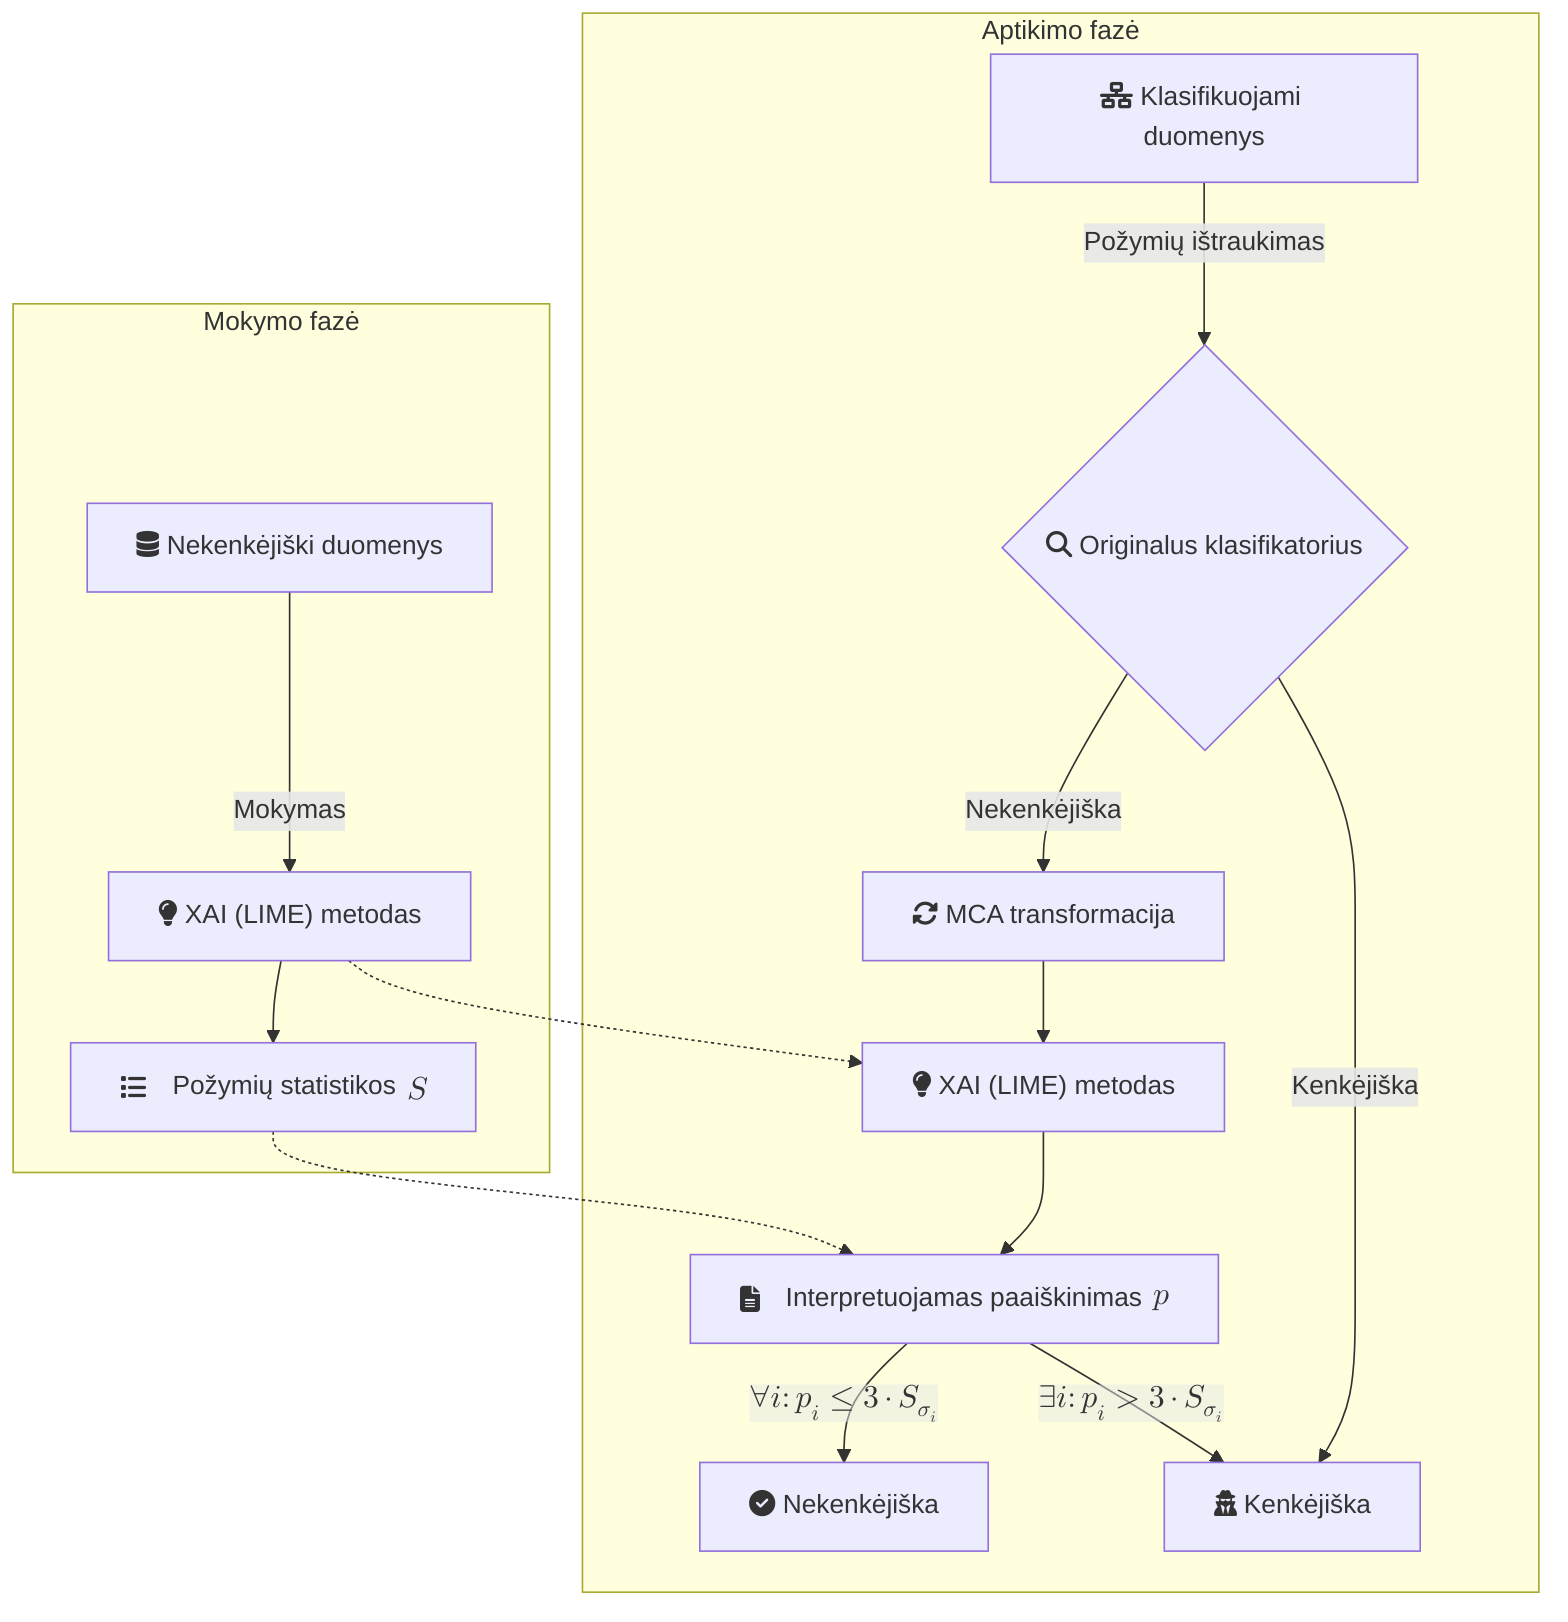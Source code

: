 graph TD
    subgraph Mokymo fazė
        A[<i class='fa fa-database'></i> Nekenkėjiški duomenys] -- Mokymas --> C["<i class='fa fa-lightbulb'></i> XAI (LIME) metodas"];
        C --> D["<i style='margin-right: 1rem' class='fa fa-list'></i> Požymių statistikos $$\;S$$"];
    end

    subgraph Aptikimo fazė
        E[<i class='fa fa-network-wired'></i> Klasifikuojami duomenys] -- Požymių ištraukimas --> F{<i class='fa fa-search'></i> Originalus klasifikatorius};
        F -- Nekenkėjiška --> MCA[" <i class='fa fa-rotate'></i> MCA transformacija"] 
        MCA --> G["<i class='fa fa-lightbulb'></i> XAI (LIME) metodas"];
        G --> H[<i style='margin-right: 1rem;' class='fa fa-file-alt'></i> Interpretuojamas paaiškinimas $$\;p$$];
        H -- "$$\forall i : p_i \le 3\cdot S_{\sigma_i}$$" --> HN[<i class='fa fa-check-circle'></i> Nekenkėjiška];
        F -- Kenkėjiška --> L[<i class='fa fa-user-secret'></i> Kenkėjiška];
        H -- "$$\exists i: p_i > 3\cdot S_{\sigma_i}$$" --> L;
    end

    C -.-> G; 
    D -.-> H;
